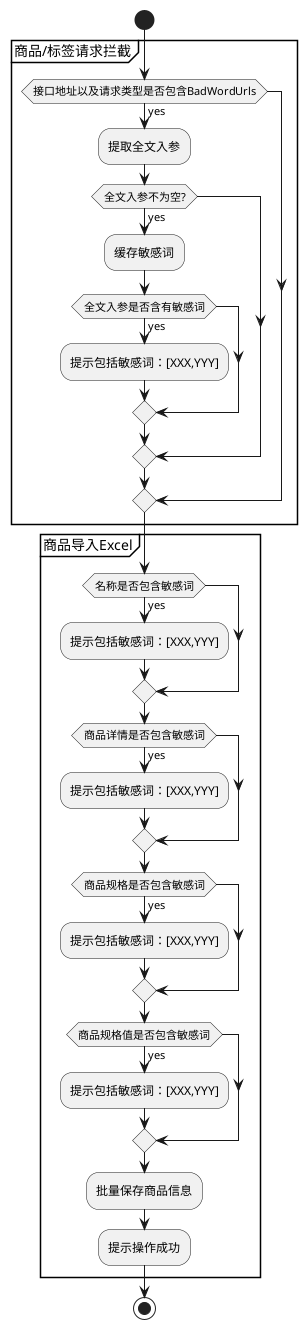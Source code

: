 @startuml
start
partition 商品/标签请求拦截 {
    if(接口地址以及请求类型是否包含BadWordUrls) then (yes)
        :提取全文入参;
        if(全文入参不为空?) then (yes)
            :缓存敏感词;
            if(全文入参是否含有敏感词) then (yes)
                :提示包括敏感词：[XXX,YYY];
            endif;
        endif;
    endif;
}
partition 商品导入Excel {
    if(名称是否包含敏感词) then (yes)
     :提示包括敏感词：[XXX,YYY];
    endif;
    if(商品详情是否包含敏感词) then (yes)
     :提示包括敏感词：[XXX,YYY];
    endif;
    if(商品规格是否包含敏感词) then (yes)
     :提示包括敏感词：[XXX,YYY];
    endif;
    if(商品规格值是否包含敏感词) then (yes)
     :提示包括敏感词：[XXX,YYY];
    endif;
    :批量保存商品信息;
    :提示操作成功;
}
stop
@enduml